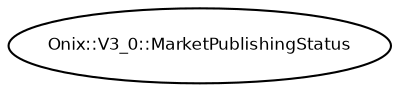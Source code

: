 digraph G {
  fontname = "Bitstream Vera Sans"
  fontsize = 8

  node [
    fontname = "Bitstream Vera Sans"
    fontsize = 8
    shape = "record"
  ]

  edge [
    fontname = "Bitstream Vera Sans"
    fontsize = 8
  ]

  MarketPublishingStatus [
    label = "Onix::V3_0::MarketPublishingStatus", shape = oval
  ]




}
